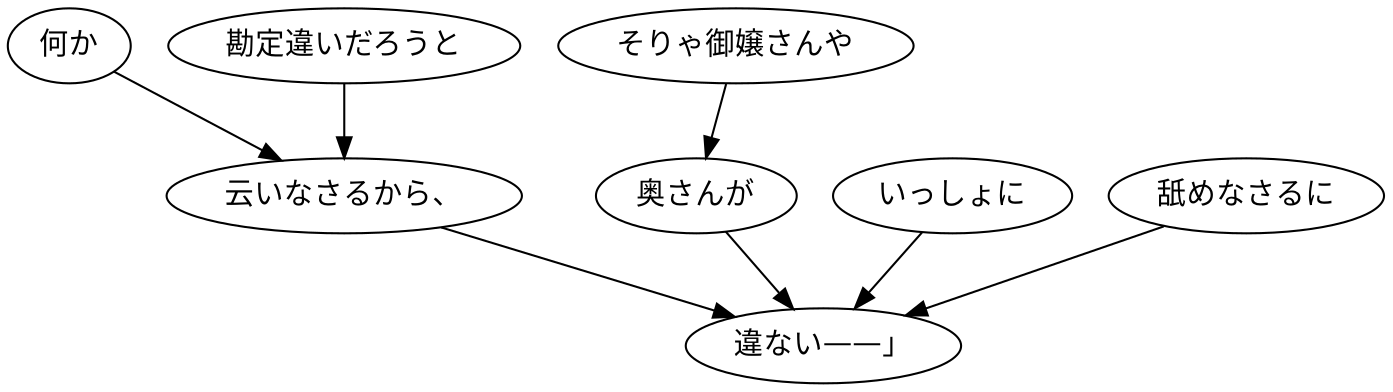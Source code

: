 digraph graph3045 {
	node0 [label="何か"];
	node1 [label="勘定違いだろうと"];
	node2 [label="云いなさるから、"];
	node3 [label="そりゃ御嬢さんや"];
	node4 [label="奥さんが"];
	node5 [label="いっしょに"];
	node6 [label="舐めなさるに"];
	node7 [label="違ない——」"];
	node0 -> node2;
	node1 -> node2;
	node2 -> node7;
	node3 -> node4;
	node4 -> node7;
	node5 -> node7;
	node6 -> node7;
}

